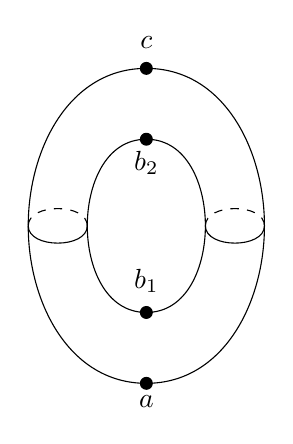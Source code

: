 \begin{tikzpicture}
	%Draw the torus
	\draw [] (0,2) to [out=0,in=90] (1.5,0) to [out=270,in=0] (0,-2) to [out=180,in=270] (-1.5,0) to [out=90,in=180] (0,2);
	\draw [] (0.75,0) to [out=270,in=0] (0,-1.1) to [out=180,in=270] (-0.75,0) to [out=90,in=180] (0,1.1) to [out=0,in=90] (0.75,0);
	\draw [] (-1.5,0) to [out=270,in=270] (-0.75,0);
	\draw [dashed] (-0.75,0) to [out=90,in=90] (-1.5,0);
	\draw [] (1.5,0) to [out=270,in=270] (0.75,0);
	\draw [dashed] (0.75,0) to [out=90,in=90] (1.5,0);

	%Critical point c
	\draw [fill] (0,2) circle [radius=0.75mm]
	node [label={[above]$c$}] {};
	%Critical point b_2
	\draw [fill] (0,1.1) circle [radius=0.75mm]
	node [label={[below,yshift=-1.5mm]$b_2$}] {};
	%Critical point b_1
	\draw [fill] (0,-1.1) circle [radius=0.75mm]
	node [label={[above]$b_1$}] {};
	%Critical point a
	\draw [fill] (0,-2) circle [radius=0.75mm]
	node [label={[below,yshift=-1.5mm]$a$}] {};
\end{tikzpicture}

